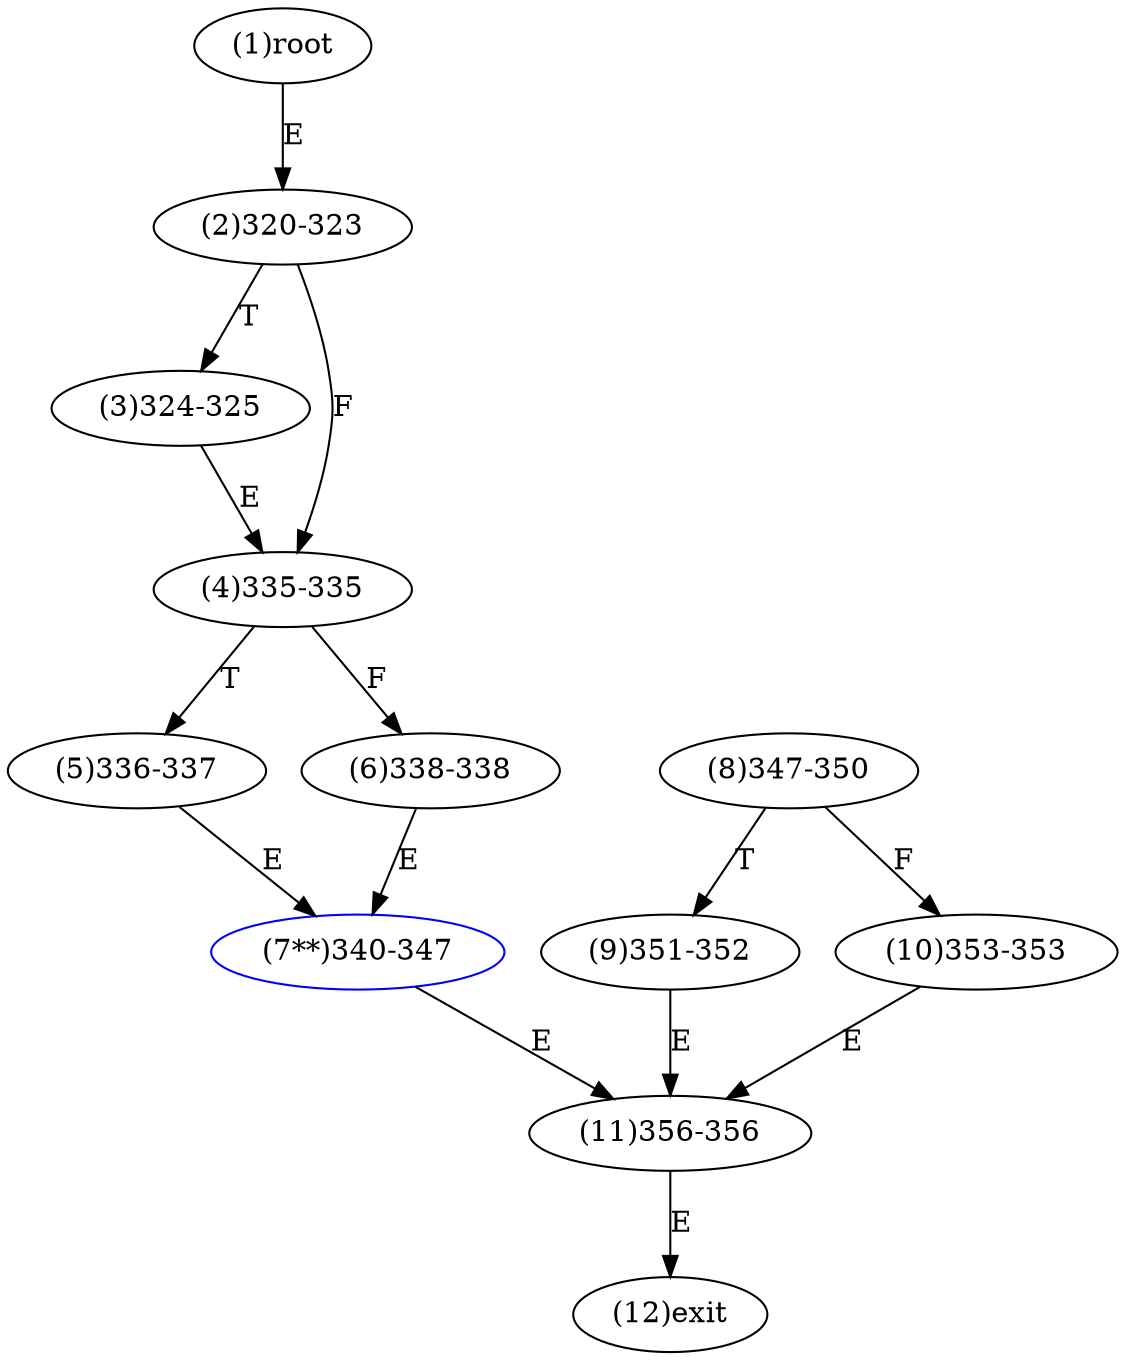digraph "" { 
1[ label="(1)root"];
2[ label="(2)320-323"];
3[ label="(3)324-325"];
4[ label="(4)335-335"];
5[ label="(5)336-337"];
6[ label="(6)338-338"];
7[ label="(7**)340-347",color=blue];
8[ label="(8)347-350"];
9[ label="(9)351-352"];
10[ label="(10)353-353"];
11[ label="(11)356-356"];
12[ label="(12)exit"];
1->2[ label="E"];
2->4[ label="F"];
2->3[ label="T"];
3->4[ label="E"];
4->6[ label="F"];
4->5[ label="T"];
5->7[ label="E"];
6->7[ label="E"];
7->11[ label="E"];
8->10[ label="F"];
8->9[ label="T"];
9->11[ label="E"];
10->11[ label="E"];
11->12[ label="E"];
}